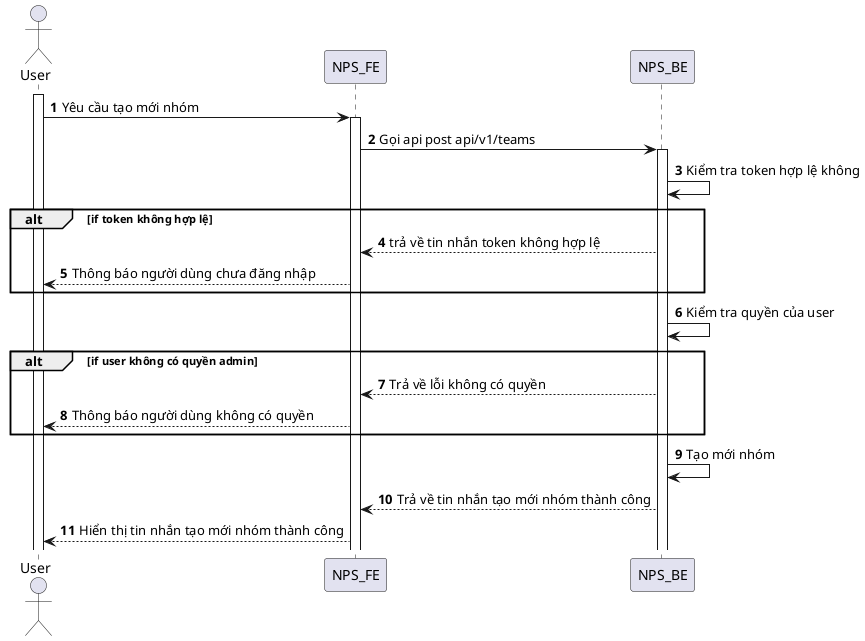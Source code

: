 @startuml
autonumber
actor User
activate User
User -> NPS_FE: Yêu cầu tạo mới nhóm
activate NPS_FE
NPS_FE -> NPS_BE: Gọi api post api/v1/teams
activate NPS_BE
NPS_BE -> NPS_BE: Kiểm tra token hợp lệ không
alt if token không hợp lệ
NPS_BE --> NPS_FE: trả về tin nhắn token không hợp lệ
NPS_FE --> User: Thông báo người dùng chưa đăng nhập
end
NPS_BE -> NPS_BE: Kiểm tra quyền của user
alt if user không có quyền admin
NPS_BE --> NPS_FE: Trả về lỗi không có quyền
NPS_FE --> User: Thông báo người dùng không có quyền
end
NPS_BE -> NPS_BE: Tạo mới nhóm
NPS_BE --> NPS_FE: Trả về tin nhắn tạo mới nhóm thành công
NPS_FE --> User: Hiển thị tin nhắn tạo mới nhóm thành công
@enduml